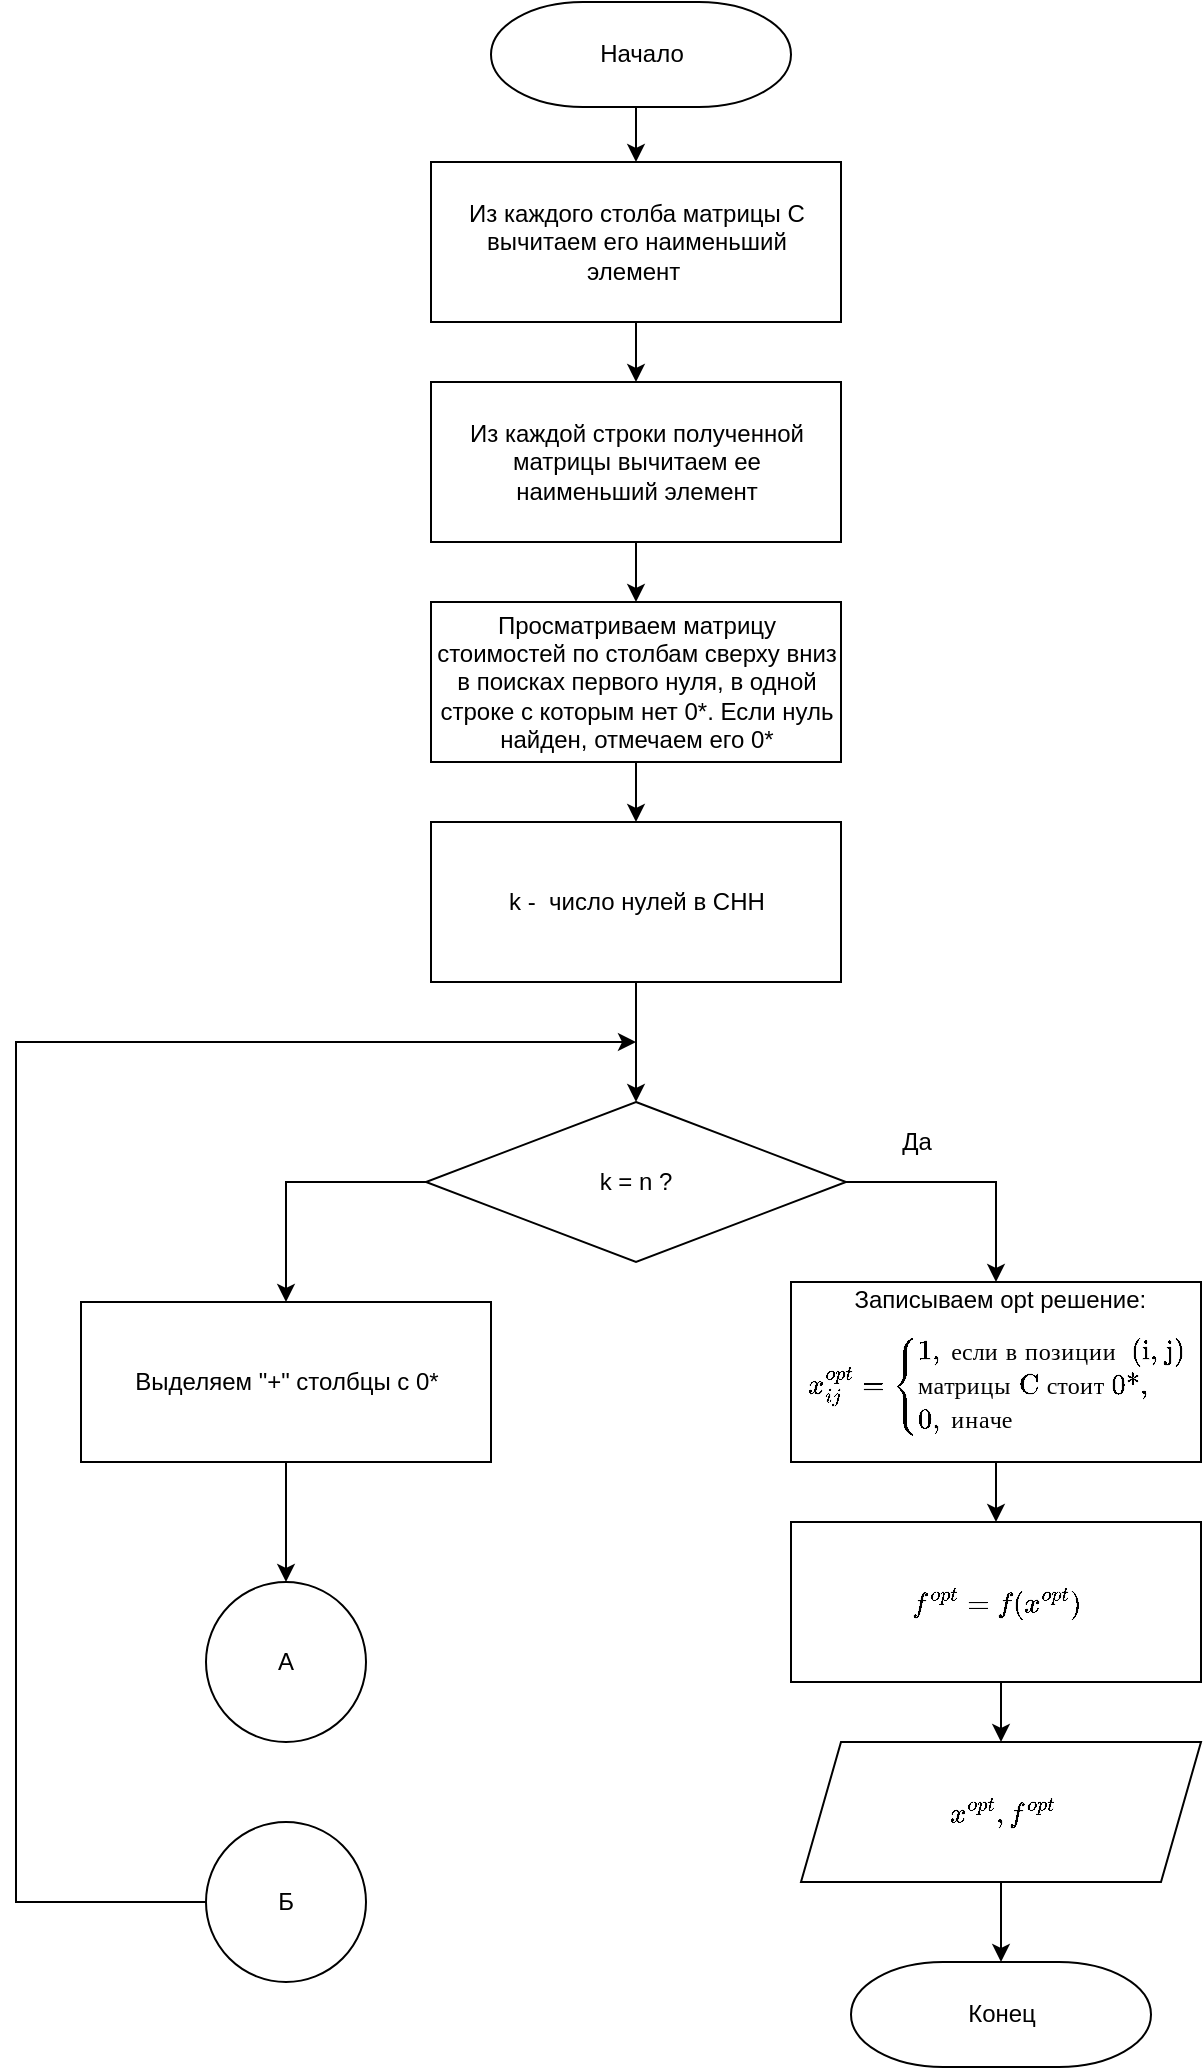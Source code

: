 <mxfile>
    <diagram name="Страница — 1" id="h8AnzWCXBsPaWdk4dMgH">
        <mxGraphModel dx="1177" dy="827" grid="1" gridSize="10" guides="1" tooltips="1" connect="1" arrows="1" fold="1" page="1" pageScale="1" pageWidth="827" pageHeight="1169" math="1" shadow="0">
            <root>
                <mxCell id="0"/>
                <mxCell id="1" parent="0"/>
                <mxCell id="P7Fcce9K3j6FbLcGQpMX-2" style="edgeStyle=none;html=1;" parent="1" target="P7Fcce9K3j6FbLcGQpMX-9" edge="1">
                    <mxGeometry relative="1" as="geometry">
                        <mxPoint x="400" y="70" as="sourcePoint"/>
                    </mxGeometry>
                </mxCell>
                <mxCell id="P7Fcce9K3j6FbLcGQpMX-3" value="Начало" style="strokeWidth=1;html=1;shape=mxgraph.flowchart.terminator;whiteSpace=wrap;strokeColor=default;gradientColor=none;" parent="1" vertex="1">
                    <mxGeometry x="327.5" y="20" width="150" height="52.5" as="geometry"/>
                </mxCell>
                <mxCell id="5" style="edgeStyle=orthogonalEdgeStyle;rounded=0;html=1;exitX=0.5;exitY=1;exitDx=0;exitDy=0;entryX=0.5;entryY=0;entryDx=0;entryDy=0;" parent="1" source="P7Fcce9K3j6FbLcGQpMX-9" target="P7Fcce9K3j6FbLcGQpMX-28" edge="1">
                    <mxGeometry relative="1" as="geometry"/>
                </mxCell>
                <mxCell id="P7Fcce9K3j6FbLcGQpMX-9" value="Из каждого столба матрицы C вычитаем его наименьший элемент&amp;nbsp;" style="rounded=0;whiteSpace=wrap;html=1;strokeColor=default;strokeWidth=1;fontSize=12;gradientColor=none;" parent="1" vertex="1">
                    <mxGeometry x="297.5" y="100" width="205" height="80" as="geometry"/>
                </mxCell>
                <mxCell id="6" style="edgeStyle=orthogonalEdgeStyle;rounded=0;html=1;exitX=0.5;exitY=1;exitDx=0;exitDy=0;" parent="1" source="P7Fcce9K3j6FbLcGQpMX-28" target="P7Fcce9K3j6FbLcGQpMX-29" edge="1">
                    <mxGeometry relative="1" as="geometry"/>
                </mxCell>
                <mxCell id="P7Fcce9K3j6FbLcGQpMX-28" value="Из каждой строки полученной матрицы вычитаем ее &lt;br&gt;наименьший элемент" style="rounded=0;whiteSpace=wrap;html=1;strokeColor=default;strokeWidth=1;fontSize=12;gradientColor=none;" parent="1" vertex="1">
                    <mxGeometry x="297.5" y="210" width="205" height="80" as="geometry"/>
                </mxCell>
                <mxCell id="P7Fcce9K3j6FbLcGQpMX-38" style="edgeStyle=orthogonalEdgeStyle;rounded=0;orthogonalLoop=1;jettySize=auto;html=1;exitX=0.5;exitY=1;exitDx=0;exitDy=0;entryX=0.5;entryY=0;entryDx=0;entryDy=0;" parent="1" target="P7Fcce9K3j6FbLcGQpMX-30" edge="1">
                    <mxGeometry relative="1" as="geometry">
                        <mxPoint x="400.0" y="430" as="sourcePoint"/>
                    </mxGeometry>
                </mxCell>
                <mxCell id="9" style="edgeStyle=orthogonalEdgeStyle;rounded=0;html=1;exitX=0.5;exitY=1;exitDx=0;exitDy=0;entryX=0.5;entryY=0;entryDx=0;entryDy=0;" parent="1" source="P7Fcce9K3j6FbLcGQpMX-29" target="P7Fcce9K3j6FbLcGQpMX-30" edge="1">
                    <mxGeometry relative="1" as="geometry"/>
                </mxCell>
                <mxCell id="P7Fcce9K3j6FbLcGQpMX-29" value="Просматриваем матрицу стоимостей по столбам сверху вниз в поисках первого нуля, в одной строке с которым нет 0*. Если нуль найден, отмечаем его 0*" style="rounded=0;whiteSpace=wrap;html=1;strokeColor=default;strokeWidth=1;fontSize=12;gradientColor=none;" parent="1" vertex="1">
                    <mxGeometry x="297.5" y="320" width="205" height="80" as="geometry"/>
                </mxCell>
                <mxCell id="4" style="edgeStyle=orthogonalEdgeStyle;rounded=0;html=1;exitX=0.5;exitY=1;exitDx=0;exitDy=0;entryX=0.5;entryY=0;entryDx=0;entryDy=0;" parent="1" source="P7Fcce9K3j6FbLcGQpMX-30" target="P7Fcce9K3j6FbLcGQpMX-31" edge="1">
                    <mxGeometry relative="1" as="geometry">
                        <Array as="points">
                            <mxPoint x="400" y="570"/>
                            <mxPoint x="400" y="570"/>
                        </Array>
                    </mxGeometry>
                </mxCell>
                <mxCell id="P7Fcce9K3j6FbLcGQpMX-30" value="k - &amp;nbsp;число нулей в СНН" style="rounded=0;whiteSpace=wrap;html=1;strokeColor=default;strokeWidth=1;fontSize=12;gradientColor=none;" parent="1" vertex="1">
                    <mxGeometry x="297.5" y="430" width="205" height="80" as="geometry"/>
                </mxCell>
                <mxCell id="7" style="edgeStyle=orthogonalEdgeStyle;rounded=0;html=1;exitX=0;exitY=0.5;exitDx=0;exitDy=0;entryX=0.5;entryY=0;entryDx=0;entryDy=0;" parent="1" source="P7Fcce9K3j6FbLcGQpMX-31" target="P7Fcce9K3j6FbLcGQpMX-44" edge="1">
                    <mxGeometry relative="1" as="geometry"/>
                </mxCell>
                <mxCell id="8" style="edgeStyle=orthogonalEdgeStyle;rounded=0;html=1;exitX=1;exitY=0.5;exitDx=0;exitDy=0;" parent="1" source="P7Fcce9K3j6FbLcGQpMX-31" target="P7Fcce9K3j6FbLcGQpMX-32" edge="1">
                    <mxGeometry relative="1" as="geometry"/>
                </mxCell>
                <mxCell id="P7Fcce9K3j6FbLcGQpMX-31" value="k = n ?" style="rhombus;whiteSpace=wrap;html=1;" parent="1" vertex="1">
                    <mxGeometry x="295" y="570" width="210" height="80" as="geometry"/>
                </mxCell>
                <mxCell id="P7Fcce9K3j6FbLcGQpMX-41" style="edgeStyle=orthogonalEdgeStyle;rounded=0;orthogonalLoop=1;jettySize=auto;html=1;exitX=0.5;exitY=1;exitDx=0;exitDy=0;entryX=0.5;entryY=0;entryDx=0;entryDy=0;" parent="1" source="P7Fcce9K3j6FbLcGQpMX-32" target="P7Fcce9K3j6FbLcGQpMX-33" edge="1">
                    <mxGeometry relative="1" as="geometry"/>
                </mxCell>
                <mxCell id="P7Fcce9K3j6FbLcGQpMX-32" value="&amp;nbsp;Записываем opt решение:&lt;br&gt;$$x_{ij}^{opt} = &lt;br&gt;\begin{cases}&lt;br&gt;1, \: \text{если в позиции&amp;nbsp;&lt;br&gt;&amp;nbsp;(i, j)} \\ \text{матрицы C стоит 0*}, \\&lt;br&gt;0,\:&amp;nbsp;\text{иначе}&lt;br&gt;\end{cases}$$" style="rounded=0;whiteSpace=wrap;html=1;strokeColor=default;strokeWidth=1;fontSize=12;gradientColor=none;" parent="1" vertex="1">
                    <mxGeometry x="477.5" y="660" width="205" height="90" as="geometry"/>
                </mxCell>
                <mxCell id="P7Fcce9K3j6FbLcGQpMX-42" style="edgeStyle=orthogonalEdgeStyle;rounded=0;orthogonalLoop=1;jettySize=auto;html=1;exitX=0.5;exitY=1;exitDx=0;exitDy=0;entryX=0.5;entryY=0;entryDx=0;entryDy=0;" parent="1" source="P7Fcce9K3j6FbLcGQpMX-33" target="P7Fcce9K3j6FbLcGQpMX-34" edge="1">
                    <mxGeometry relative="1" as="geometry"/>
                </mxCell>
                <mxCell id="P7Fcce9K3j6FbLcGQpMX-33" value="$$f^{opt} = f(x^{opt})$$" style="rounded=0;whiteSpace=wrap;html=1;strokeColor=default;strokeWidth=1;fontSize=12;gradientColor=none;" parent="1" vertex="1">
                    <mxGeometry x="477.5" y="780" width="205" height="80" as="geometry"/>
                </mxCell>
                <mxCell id="P7Fcce9K3j6FbLcGQpMX-43" style="edgeStyle=orthogonalEdgeStyle;rounded=0;orthogonalLoop=1;jettySize=auto;html=1;exitX=0.5;exitY=1;exitDx=0;exitDy=0;" parent="1" source="P7Fcce9K3j6FbLcGQpMX-34" target="P7Fcce9K3j6FbLcGQpMX-35" edge="1">
                    <mxGeometry relative="1" as="geometry"/>
                </mxCell>
                <mxCell id="P7Fcce9K3j6FbLcGQpMX-34" value="$$x^{opt}, f^{opt}$$" style="shape=parallelogram;perimeter=parallelogramPerimeter;whiteSpace=wrap;html=1;fixedSize=1;" parent="1" vertex="1">
                    <mxGeometry x="482.5" y="890" width="200" height="70" as="geometry"/>
                </mxCell>
                <mxCell id="P7Fcce9K3j6FbLcGQpMX-35" value="Конец" style="strokeWidth=1;html=1;shape=mxgraph.flowchart.terminator;whiteSpace=wrap;strokeColor=default;gradientColor=none;" parent="1" vertex="1">
                    <mxGeometry x="507.5" y="1000" width="150" height="52.5" as="geometry"/>
                </mxCell>
                <mxCell id="P7Fcce9K3j6FbLcGQpMX-47" style="edgeStyle=orthogonalEdgeStyle;rounded=0;orthogonalLoop=1;jettySize=auto;html=1;exitX=0.5;exitY=1;exitDx=0;exitDy=0;entryX=0.5;entryY=0;entryDx=0;entryDy=0;" parent="1" source="P7Fcce9K3j6FbLcGQpMX-44" target="P7Fcce9K3j6FbLcGQpMX-46" edge="1">
                    <mxGeometry relative="1" as="geometry"/>
                </mxCell>
                <mxCell id="P7Fcce9K3j6FbLcGQpMX-44" value="Выделяем &quot;+&quot; столбцы с 0*" style="rounded=0;whiteSpace=wrap;html=1;strokeColor=default;strokeWidth=1;fontSize=12;gradientColor=none;" parent="1" vertex="1">
                    <mxGeometry x="122.5" y="670" width="205" height="80" as="geometry"/>
                </mxCell>
                <mxCell id="P7Fcce9K3j6FbLcGQpMX-46" value="А" style="ellipse;whiteSpace=wrap;html=1;aspect=fixed;" parent="1" vertex="1">
                    <mxGeometry x="185" y="810" width="80" height="80" as="geometry"/>
                </mxCell>
                <mxCell id="3" style="edgeStyle=orthogonalEdgeStyle;html=1;exitX=0;exitY=0.5;exitDx=0;exitDy=0;rounded=0;" parent="1" source="2" edge="1">
                    <mxGeometry relative="1" as="geometry">
                        <mxPoint x="400" y="540" as="targetPoint"/>
                        <Array as="points">
                            <mxPoint x="90" y="970"/>
                            <mxPoint x="90" y="540"/>
                        </Array>
                    </mxGeometry>
                </mxCell>
                <mxCell id="2" value="Б" style="ellipse;whiteSpace=wrap;html=1;aspect=fixed;" parent="1" vertex="1">
                    <mxGeometry x="185" y="930" width="80" height="80" as="geometry"/>
                </mxCell>
                <mxCell id="10" value="Да" style="text;html=1;align=center;verticalAlign=middle;resizable=0;points=[];autosize=1;strokeColor=none;fillColor=none;" parent="1" vertex="1">
                    <mxGeometry x="520" y="575" width="40" height="30" as="geometry"/>
                </mxCell>
            </root>
        </mxGraphModel>
    </diagram>
</mxfile>